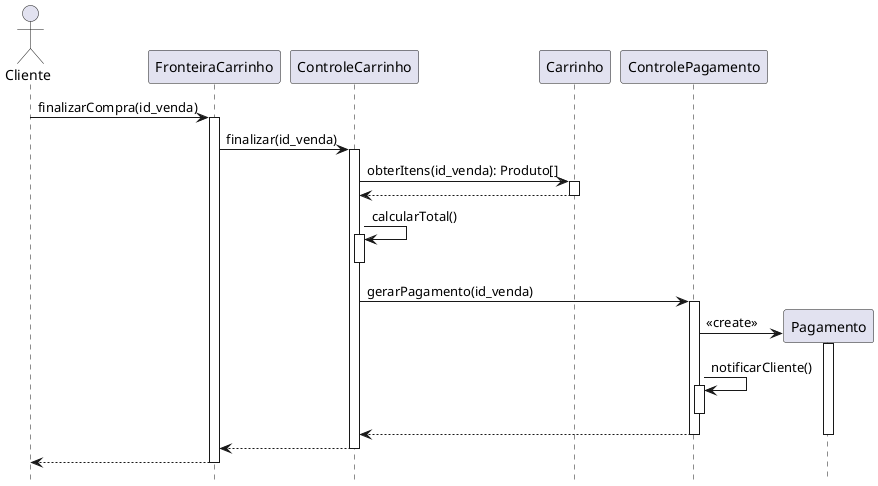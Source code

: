 @startuml "Carrinho"
hide footbox

actor Cliente
participant FronteiraCarrinho
participant ControleCarrinho
participant Carrinho
participant ControlePagamento
participant Pagamento

Cliente -> FronteiraCarrinho: finalizarCompra(id_venda)
activate FronteiraCarrinho

FronteiraCarrinho -> ControleCarrinho: finalizar(id_venda)
activate ControleCarrinho

ControleCarrinho -> Carrinho: obterItens(id_venda): Produto[]
activate Carrinho

Carrinho --> ControleCarrinho
deactivate Carrinho

ControleCarrinho -> ControleCarrinho: calcularTotal()
activate ControleCarrinho

deactivate ControleCarrinho

ControleCarrinho -> ControlePagamento: gerarPagamento(id_venda)
activate ControlePagamento

create Pagamento
ControlePagamento -> Pagamento: <<create>>
activate Pagamento

ControlePagamento -> ControlePagamento: notificarCliente()
activate ControlePagamento

deactivate ControlePagamento

ControlePagamento --> ControleCarrinho
deactivate ControlePagamento
deactivate Pagamento

ControleCarrinho --> FronteiraCarrinho
deactivate ControleCarrinho

FronteiraCarrinho --> Cliente
deactivate FronteiraCarrinho





@enduml